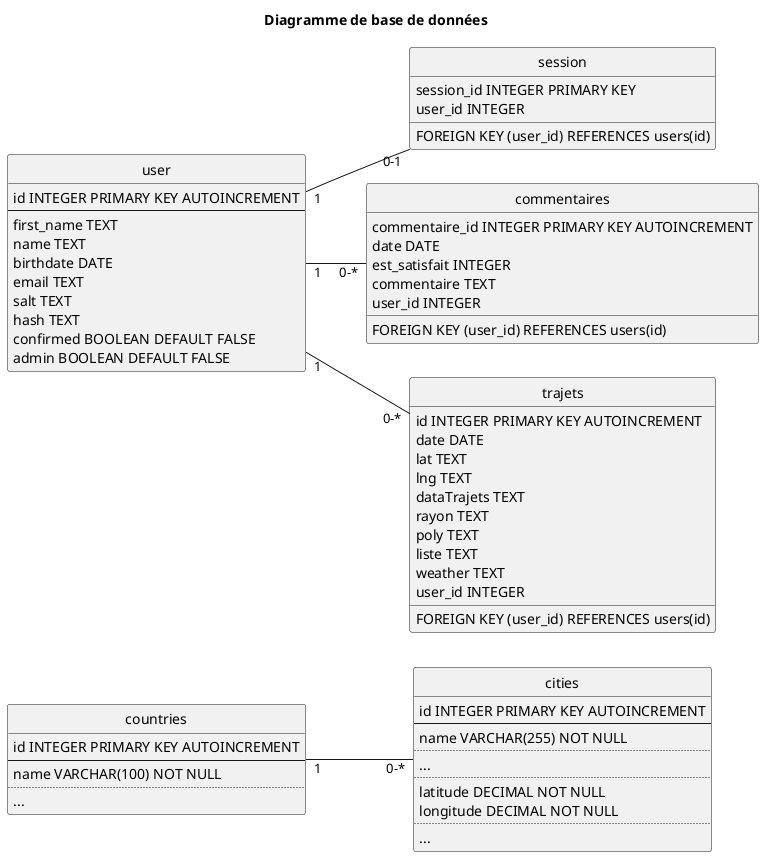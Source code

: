 @startuml bd

title Diagramme de base de données

'configuration
left to right direction
hide circle

    entity "countries" as countries {
      id INTEGER PRIMARY KEY AUTOINCREMENT
      --
      name VARCHAR(100) NOT NULL
      ..
      ...
    }
    
    entity "cities" as cities {
      id INTEGER PRIMARY KEY AUTOINCREMENT
      --
      name VARCHAR(255) NOT NULL
      ..
      ...
      ..
      latitude DECIMAL NOT NULL
      longitude DECIMAL NOT NULL
      ..
      ...
    }

    entity "user" as user {
    id INTEGER PRIMARY KEY AUTOINCREMENT
    --
    first_name TEXT
    name TEXT
    birthdate DATE
    email TEXT
    salt TEXT
    hash TEXT
    confirmed BOOLEAN DEFAULT FALSE
    admin BOOLEAN DEFAULT FALSE
    }

    entity "session" as session {
    session_id INTEGER PRIMARY KEY
    user_id INTEGER
    FOREIGN KEY (user_id) REFERENCES users(id)
    }

    
    entity "commentaires" as commentaires {
      commentaire_id INTEGER PRIMARY KEY AUTOINCREMENT
      date DATE
      est_satisfait INTEGER
      commentaire TEXT
      user_id INTEGER
      FOREIGN KEY (user_id) REFERENCES users(id)
    }
    
    entity "trajets" as trajets {
      id INTEGER PRIMARY KEY AUTOINCREMENT
      date DATE
      lat TEXT
      lng TEXT
      dataTrajets TEXT
      rayon TEXT
      poly TEXT
      liste TEXT
      weather TEXT
      user_id INTEGER
      FOREIGN KEY (user_id) REFERENCES users(id)
    }
    
    

     

countries "1" -- "0-*" cities
user "1" -- "0-1" session
user "1" -- "0-*" commentaires
user "1" -- "0-*" trajets


@enduml